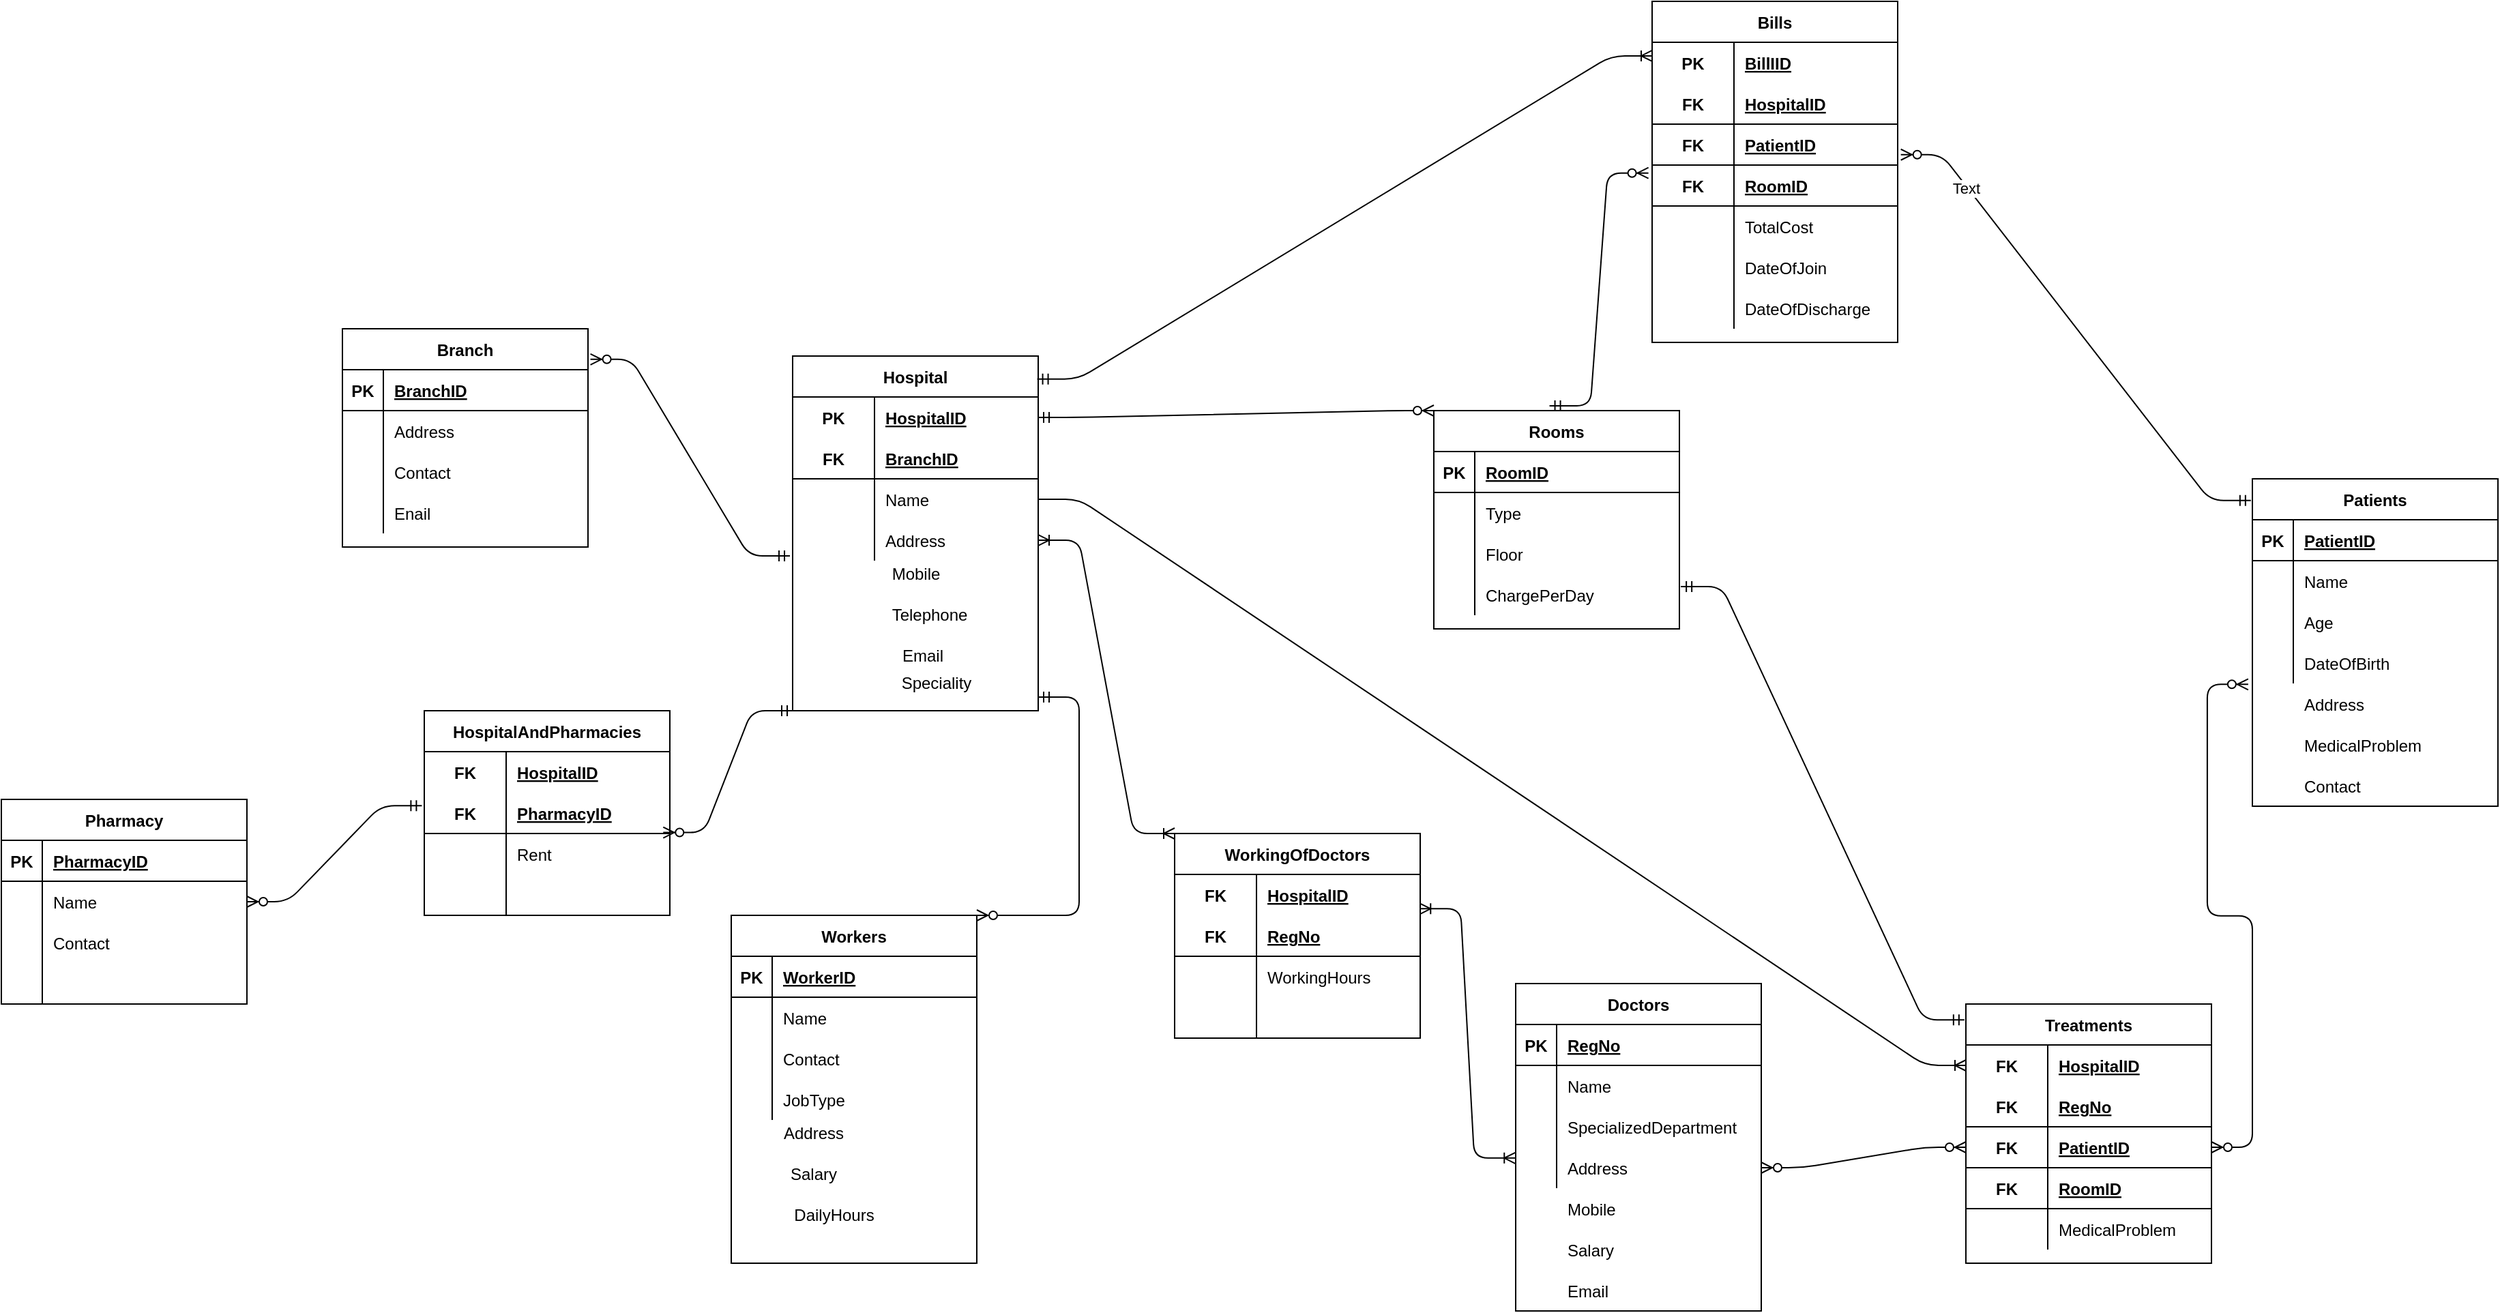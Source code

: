 <mxfile version="13.8.8" type="onedrive"><diagram id="SyATfZ2U6qBVIR5BlwiM" name="Page-1"><mxGraphModel dx="3437" dy="2452" grid="1" gridSize="10" guides="1" tooltips="1" connect="1" arrows="1" fold="1" page="1" pageScale="1" pageWidth="850" pageHeight="1100" math="0" shadow="0"><root><mxCell id="0"/><mxCell id="1" parent="0"/><mxCell id="-eRi3OiVe4hatP6nQmtD-1" value="Branch" style="shape=table;startSize=30;container=1;collapsible=1;childLayout=tableLayout;fixedRows=1;rowLines=0;fontStyle=1;align=center;resizeLast=1;" vertex="1" parent="1"><mxGeometry x="-10" y="90" width="180" height="160" as="geometry"/></mxCell><mxCell id="-eRi3OiVe4hatP6nQmtD-2" value="" style="shape=partialRectangle;collapsible=0;dropTarget=0;pointerEvents=0;fillColor=none;top=0;left=0;bottom=1;right=0;points=[[0,0.5],[1,0.5]];portConstraint=eastwest;" vertex="1" parent="-eRi3OiVe4hatP6nQmtD-1"><mxGeometry y="30" width="180" height="30" as="geometry"/></mxCell><mxCell id="-eRi3OiVe4hatP6nQmtD-3" value="PK" style="shape=partialRectangle;connectable=0;fillColor=none;top=0;left=0;bottom=0;right=0;fontStyle=1;overflow=hidden;" vertex="1" parent="-eRi3OiVe4hatP6nQmtD-2"><mxGeometry width="30" height="30" as="geometry"/></mxCell><mxCell id="-eRi3OiVe4hatP6nQmtD-4" value="BranchID" style="shape=partialRectangle;connectable=0;fillColor=none;top=0;left=0;bottom=0;right=0;align=left;spacingLeft=6;fontStyle=5;overflow=hidden;" vertex="1" parent="-eRi3OiVe4hatP6nQmtD-2"><mxGeometry x="30" width="150" height="30" as="geometry"/></mxCell><mxCell id="-eRi3OiVe4hatP6nQmtD-5" value="" style="shape=partialRectangle;collapsible=0;dropTarget=0;pointerEvents=0;fillColor=none;top=0;left=0;bottom=0;right=0;points=[[0,0.5],[1,0.5]];portConstraint=eastwest;" vertex="1" parent="-eRi3OiVe4hatP6nQmtD-1"><mxGeometry y="60" width="180" height="30" as="geometry"/></mxCell><mxCell id="-eRi3OiVe4hatP6nQmtD-6" value="" style="shape=partialRectangle;connectable=0;fillColor=none;top=0;left=0;bottom=0;right=0;editable=1;overflow=hidden;" vertex="1" parent="-eRi3OiVe4hatP6nQmtD-5"><mxGeometry width="30" height="30" as="geometry"/></mxCell><mxCell id="-eRi3OiVe4hatP6nQmtD-7" value="Address" style="shape=partialRectangle;connectable=0;fillColor=none;top=0;left=0;bottom=0;right=0;align=left;spacingLeft=6;overflow=hidden;" vertex="1" parent="-eRi3OiVe4hatP6nQmtD-5"><mxGeometry x="30" width="150" height="30" as="geometry"/></mxCell><mxCell id="-eRi3OiVe4hatP6nQmtD-8" value="" style="shape=partialRectangle;collapsible=0;dropTarget=0;pointerEvents=0;fillColor=none;top=0;left=0;bottom=0;right=0;points=[[0,0.5],[1,0.5]];portConstraint=eastwest;" vertex="1" parent="-eRi3OiVe4hatP6nQmtD-1"><mxGeometry y="90" width="180" height="30" as="geometry"/></mxCell><mxCell id="-eRi3OiVe4hatP6nQmtD-9" value="" style="shape=partialRectangle;connectable=0;fillColor=none;top=0;left=0;bottom=0;right=0;editable=1;overflow=hidden;" vertex="1" parent="-eRi3OiVe4hatP6nQmtD-8"><mxGeometry width="30" height="30" as="geometry"/></mxCell><mxCell id="-eRi3OiVe4hatP6nQmtD-10" value="Contact" style="shape=partialRectangle;connectable=0;fillColor=none;top=0;left=0;bottom=0;right=0;align=left;spacingLeft=6;overflow=hidden;" vertex="1" parent="-eRi3OiVe4hatP6nQmtD-8"><mxGeometry x="30" width="150" height="30" as="geometry"/></mxCell><mxCell id="-eRi3OiVe4hatP6nQmtD-11" value="" style="shape=partialRectangle;collapsible=0;dropTarget=0;pointerEvents=0;fillColor=none;top=0;left=0;bottom=0;right=0;points=[[0,0.5],[1,0.5]];portConstraint=eastwest;" vertex="1" parent="-eRi3OiVe4hatP6nQmtD-1"><mxGeometry y="120" width="180" height="30" as="geometry"/></mxCell><mxCell id="-eRi3OiVe4hatP6nQmtD-12" value="" style="shape=partialRectangle;connectable=0;fillColor=none;top=0;left=0;bottom=0;right=0;editable=1;overflow=hidden;" vertex="1" parent="-eRi3OiVe4hatP6nQmtD-11"><mxGeometry width="30" height="30" as="geometry"/></mxCell><mxCell id="-eRi3OiVe4hatP6nQmtD-13" value="Enail" style="shape=partialRectangle;connectable=0;fillColor=none;top=0;left=0;bottom=0;right=0;align=left;spacingLeft=6;overflow=hidden;" vertex="1" parent="-eRi3OiVe4hatP6nQmtD-11"><mxGeometry x="30" width="150" height="30" as="geometry"/></mxCell><mxCell id="-eRi3OiVe4hatP6nQmtD-14" value="Hospital" style="shape=table;startSize=30;container=1;collapsible=1;childLayout=tableLayout;fixedRows=1;rowLines=0;fontStyle=1;align=center;resizeLast=1;" vertex="1" parent="1"><mxGeometry x="320" y="110" width="180" height="260" as="geometry"/></mxCell><mxCell id="-eRi3OiVe4hatP6nQmtD-15" value="" style="shape=partialRectangle;collapsible=0;dropTarget=0;pointerEvents=0;fillColor=none;top=0;left=0;bottom=0;right=0;points=[[0,0.5],[1,0.5]];portConstraint=eastwest;" vertex="1" parent="-eRi3OiVe4hatP6nQmtD-14"><mxGeometry y="30" width="180" height="30" as="geometry"/></mxCell><mxCell id="-eRi3OiVe4hatP6nQmtD-16" value="PK" style="shape=partialRectangle;connectable=0;fillColor=none;top=0;left=0;bottom=0;right=0;fontStyle=1;overflow=hidden;" vertex="1" parent="-eRi3OiVe4hatP6nQmtD-15"><mxGeometry width="60" height="30" as="geometry"/></mxCell><mxCell id="-eRi3OiVe4hatP6nQmtD-17" value="HospitalID" style="shape=partialRectangle;connectable=0;fillColor=none;top=0;left=0;bottom=0;right=0;align=left;spacingLeft=6;fontStyle=5;overflow=hidden;" vertex="1" parent="-eRi3OiVe4hatP6nQmtD-15"><mxGeometry x="60" width="120" height="30" as="geometry"/></mxCell><mxCell id="-eRi3OiVe4hatP6nQmtD-18" value="" style="shape=partialRectangle;collapsible=0;dropTarget=0;pointerEvents=0;fillColor=none;top=0;left=0;bottom=1;right=0;points=[[0,0.5],[1,0.5]];portConstraint=eastwest;" vertex="1" parent="-eRi3OiVe4hatP6nQmtD-14"><mxGeometry y="60" width="180" height="30" as="geometry"/></mxCell><mxCell id="-eRi3OiVe4hatP6nQmtD-19" value="FK" style="shape=partialRectangle;connectable=0;fillColor=none;top=0;left=0;bottom=0;right=0;fontStyle=1;overflow=hidden;" vertex="1" parent="-eRi3OiVe4hatP6nQmtD-18"><mxGeometry width="60" height="30" as="geometry"/></mxCell><mxCell id="-eRi3OiVe4hatP6nQmtD-20" value="BranchID" style="shape=partialRectangle;connectable=0;fillColor=none;top=0;left=0;bottom=0;right=0;align=left;spacingLeft=6;fontStyle=5;overflow=hidden;" vertex="1" parent="-eRi3OiVe4hatP6nQmtD-18"><mxGeometry x="60" width="120" height="30" as="geometry"/></mxCell><mxCell id="-eRi3OiVe4hatP6nQmtD-21" value="" style="shape=partialRectangle;collapsible=0;dropTarget=0;pointerEvents=0;fillColor=none;top=0;left=0;bottom=0;right=0;points=[[0,0.5],[1,0.5]];portConstraint=eastwest;" vertex="1" parent="-eRi3OiVe4hatP6nQmtD-14"><mxGeometry y="90" width="180" height="30" as="geometry"/></mxCell><mxCell id="-eRi3OiVe4hatP6nQmtD-22" value="" style="shape=partialRectangle;connectable=0;fillColor=none;top=0;left=0;bottom=0;right=0;editable=1;overflow=hidden;" vertex="1" parent="-eRi3OiVe4hatP6nQmtD-21"><mxGeometry width="60" height="30" as="geometry"/></mxCell><mxCell id="-eRi3OiVe4hatP6nQmtD-23" value="Name" style="shape=partialRectangle;connectable=0;fillColor=none;top=0;left=0;bottom=0;right=0;align=left;spacingLeft=6;overflow=hidden;" vertex="1" parent="-eRi3OiVe4hatP6nQmtD-21"><mxGeometry x="60" width="120" height="30" as="geometry"/></mxCell><mxCell id="-eRi3OiVe4hatP6nQmtD-24" value="" style="shape=partialRectangle;collapsible=0;dropTarget=0;pointerEvents=0;fillColor=none;top=0;left=0;bottom=0;right=0;points=[[0,0.5],[1,0.5]];portConstraint=eastwest;" vertex="1" parent="-eRi3OiVe4hatP6nQmtD-14"><mxGeometry y="120" width="180" height="30" as="geometry"/></mxCell><mxCell id="-eRi3OiVe4hatP6nQmtD-25" value="" style="shape=partialRectangle;connectable=0;fillColor=none;top=0;left=0;bottom=0;right=0;editable=1;overflow=hidden;" vertex="1" parent="-eRi3OiVe4hatP6nQmtD-24"><mxGeometry width="60" height="30" as="geometry"/></mxCell><mxCell id="-eRi3OiVe4hatP6nQmtD-26" value="Address" style="shape=partialRectangle;connectable=0;fillColor=none;top=0;left=0;bottom=0;right=0;align=left;spacingLeft=6;overflow=hidden;" vertex="1" parent="-eRi3OiVe4hatP6nQmtD-24"><mxGeometry x="60" width="120" height="30" as="geometry"/></mxCell><mxCell id="-eRi3OiVe4hatP6nQmtD-27" value="Mobile" style="text;html=1;align=center;verticalAlign=middle;resizable=0;points=[];autosize=1;" vertex="1" parent="1"><mxGeometry x="385" y="260" width="50" height="20" as="geometry"/></mxCell><mxCell id="-eRi3OiVe4hatP6nQmtD-28" value="Telephone" style="text;html=1;align=center;verticalAlign=middle;resizable=0;points=[];autosize=1;" vertex="1" parent="1"><mxGeometry x="385" y="290" width="70" height="20" as="geometry"/></mxCell><mxCell id="-eRi3OiVe4hatP6nQmtD-29" value="Email" style="text;html=1;align=center;verticalAlign=middle;resizable=0;points=[];autosize=1;" vertex="1" parent="1"><mxGeometry x="390" y="320" width="50" height="20" as="geometry"/></mxCell><mxCell id="-eRi3OiVe4hatP6nQmtD-30" value="Speciality" style="text;html=1;align=center;verticalAlign=middle;resizable=0;points=[];autosize=1;" vertex="1" parent="1"><mxGeometry x="390" y="340" width="70" height="20" as="geometry"/></mxCell><mxCell id="-eRi3OiVe4hatP6nQmtD-45" value="Pharmacy" style="shape=table;startSize=30;container=1;collapsible=1;childLayout=tableLayout;fixedRows=1;rowLines=0;fontStyle=1;align=center;resizeLast=1;" vertex="1" parent="1"><mxGeometry x="-260" y="435" width="180" height="150" as="geometry"/></mxCell><mxCell id="-eRi3OiVe4hatP6nQmtD-46" value="" style="shape=partialRectangle;collapsible=0;dropTarget=0;pointerEvents=0;fillColor=none;top=0;left=0;bottom=1;right=0;points=[[0,0.5],[1,0.5]];portConstraint=eastwest;" vertex="1" parent="-eRi3OiVe4hatP6nQmtD-45"><mxGeometry y="30" width="180" height="30" as="geometry"/></mxCell><mxCell id="-eRi3OiVe4hatP6nQmtD-47" value="PK" style="shape=partialRectangle;connectable=0;fillColor=none;top=0;left=0;bottom=0;right=0;fontStyle=1;overflow=hidden;" vertex="1" parent="-eRi3OiVe4hatP6nQmtD-46"><mxGeometry width="30" height="30" as="geometry"/></mxCell><mxCell id="-eRi3OiVe4hatP6nQmtD-48" value="PharmacyID" style="shape=partialRectangle;connectable=0;fillColor=none;top=0;left=0;bottom=0;right=0;align=left;spacingLeft=6;fontStyle=5;overflow=hidden;" vertex="1" parent="-eRi3OiVe4hatP6nQmtD-46"><mxGeometry x="30" width="150" height="30" as="geometry"/></mxCell><mxCell id="-eRi3OiVe4hatP6nQmtD-49" value="" style="shape=partialRectangle;collapsible=0;dropTarget=0;pointerEvents=0;fillColor=none;top=0;left=0;bottom=0;right=0;points=[[0,0.5],[1,0.5]];portConstraint=eastwest;" vertex="1" parent="-eRi3OiVe4hatP6nQmtD-45"><mxGeometry y="60" width="180" height="30" as="geometry"/></mxCell><mxCell id="-eRi3OiVe4hatP6nQmtD-50" value="" style="shape=partialRectangle;connectable=0;fillColor=none;top=0;left=0;bottom=0;right=0;editable=1;overflow=hidden;" vertex="1" parent="-eRi3OiVe4hatP6nQmtD-49"><mxGeometry width="30" height="30" as="geometry"/></mxCell><mxCell id="-eRi3OiVe4hatP6nQmtD-51" value="Name" style="shape=partialRectangle;connectable=0;fillColor=none;top=0;left=0;bottom=0;right=0;align=left;spacingLeft=6;overflow=hidden;" vertex="1" parent="-eRi3OiVe4hatP6nQmtD-49"><mxGeometry x="30" width="150" height="30" as="geometry"/></mxCell><mxCell id="-eRi3OiVe4hatP6nQmtD-52" value="" style="shape=partialRectangle;collapsible=0;dropTarget=0;pointerEvents=0;fillColor=none;top=0;left=0;bottom=0;right=0;points=[[0,0.5],[1,0.5]];portConstraint=eastwest;" vertex="1" parent="-eRi3OiVe4hatP6nQmtD-45"><mxGeometry y="90" width="180" height="30" as="geometry"/></mxCell><mxCell id="-eRi3OiVe4hatP6nQmtD-53" value="" style="shape=partialRectangle;connectable=0;fillColor=none;top=0;left=0;bottom=0;right=0;editable=1;overflow=hidden;" vertex="1" parent="-eRi3OiVe4hatP6nQmtD-52"><mxGeometry width="30" height="30" as="geometry"/></mxCell><mxCell id="-eRi3OiVe4hatP6nQmtD-54" value="Contact" style="shape=partialRectangle;connectable=0;fillColor=none;top=0;left=0;bottom=0;right=0;align=left;spacingLeft=6;overflow=hidden;" vertex="1" parent="-eRi3OiVe4hatP6nQmtD-52"><mxGeometry x="30" width="150" height="30" as="geometry"/></mxCell><mxCell id="-eRi3OiVe4hatP6nQmtD-55" value="" style="shape=partialRectangle;collapsible=0;dropTarget=0;pointerEvents=0;fillColor=none;top=0;left=0;bottom=0;right=0;points=[[0,0.5],[1,0.5]];portConstraint=eastwest;" vertex="1" parent="-eRi3OiVe4hatP6nQmtD-45"><mxGeometry y="120" width="180" height="30" as="geometry"/></mxCell><mxCell id="-eRi3OiVe4hatP6nQmtD-56" value="" style="shape=partialRectangle;connectable=0;fillColor=none;top=0;left=0;bottom=0;right=0;editable=1;overflow=hidden;" vertex="1" parent="-eRi3OiVe4hatP6nQmtD-55"><mxGeometry width="30" height="30" as="geometry"/></mxCell><mxCell id="-eRi3OiVe4hatP6nQmtD-57" value="" style="shape=partialRectangle;connectable=0;fillColor=none;top=0;left=0;bottom=0;right=0;align=left;spacingLeft=6;overflow=hidden;" vertex="1" parent="-eRi3OiVe4hatP6nQmtD-55"><mxGeometry x="30" width="150" height="30" as="geometry"/></mxCell><mxCell id="-eRi3OiVe4hatP6nQmtD-59" value="Rooms" style="shape=table;startSize=30;container=1;collapsible=1;childLayout=tableLayout;fixedRows=1;rowLines=0;fontStyle=1;align=center;resizeLast=1;" vertex="1" parent="1"><mxGeometry x="790" y="150" width="180" height="160" as="geometry"/></mxCell><mxCell id="-eRi3OiVe4hatP6nQmtD-60" value="" style="shape=partialRectangle;collapsible=0;dropTarget=0;pointerEvents=0;fillColor=none;top=0;left=0;bottom=1;right=0;points=[[0,0.5],[1,0.5]];portConstraint=eastwest;" vertex="1" parent="-eRi3OiVe4hatP6nQmtD-59"><mxGeometry y="30" width="180" height="30" as="geometry"/></mxCell><mxCell id="-eRi3OiVe4hatP6nQmtD-61" value="PK" style="shape=partialRectangle;connectable=0;fillColor=none;top=0;left=0;bottom=0;right=0;fontStyle=1;overflow=hidden;" vertex="1" parent="-eRi3OiVe4hatP6nQmtD-60"><mxGeometry width="30" height="30" as="geometry"/></mxCell><mxCell id="-eRi3OiVe4hatP6nQmtD-62" value="RoomID" style="shape=partialRectangle;connectable=0;fillColor=none;top=0;left=0;bottom=0;right=0;align=left;spacingLeft=6;fontStyle=5;overflow=hidden;" vertex="1" parent="-eRi3OiVe4hatP6nQmtD-60"><mxGeometry x="30" width="150" height="30" as="geometry"/></mxCell><mxCell id="-eRi3OiVe4hatP6nQmtD-63" value="" style="shape=partialRectangle;collapsible=0;dropTarget=0;pointerEvents=0;fillColor=none;top=0;left=0;bottom=0;right=0;points=[[0,0.5],[1,0.5]];portConstraint=eastwest;" vertex="1" parent="-eRi3OiVe4hatP6nQmtD-59"><mxGeometry y="60" width="180" height="30" as="geometry"/></mxCell><mxCell id="-eRi3OiVe4hatP6nQmtD-64" value="" style="shape=partialRectangle;connectable=0;fillColor=none;top=0;left=0;bottom=0;right=0;editable=1;overflow=hidden;" vertex="1" parent="-eRi3OiVe4hatP6nQmtD-63"><mxGeometry width="30" height="30" as="geometry"/></mxCell><mxCell id="-eRi3OiVe4hatP6nQmtD-65" value="Type" style="shape=partialRectangle;connectable=0;fillColor=none;top=0;left=0;bottom=0;right=0;align=left;spacingLeft=6;overflow=hidden;" vertex="1" parent="-eRi3OiVe4hatP6nQmtD-63"><mxGeometry x="30" width="150" height="30" as="geometry"/></mxCell><mxCell id="-eRi3OiVe4hatP6nQmtD-66" value="" style="shape=partialRectangle;collapsible=0;dropTarget=0;pointerEvents=0;fillColor=none;top=0;left=0;bottom=0;right=0;points=[[0,0.5],[1,0.5]];portConstraint=eastwest;" vertex="1" parent="-eRi3OiVe4hatP6nQmtD-59"><mxGeometry y="90" width="180" height="30" as="geometry"/></mxCell><mxCell id="-eRi3OiVe4hatP6nQmtD-67" value="" style="shape=partialRectangle;connectable=0;fillColor=none;top=0;left=0;bottom=0;right=0;editable=1;overflow=hidden;" vertex="1" parent="-eRi3OiVe4hatP6nQmtD-66"><mxGeometry width="30" height="30" as="geometry"/></mxCell><mxCell id="-eRi3OiVe4hatP6nQmtD-68" value="Floor" style="shape=partialRectangle;connectable=0;fillColor=none;top=0;left=0;bottom=0;right=0;align=left;spacingLeft=6;overflow=hidden;" vertex="1" parent="-eRi3OiVe4hatP6nQmtD-66"><mxGeometry x="30" width="150" height="30" as="geometry"/></mxCell><mxCell id="-eRi3OiVe4hatP6nQmtD-69" value="" style="shape=partialRectangle;collapsible=0;dropTarget=0;pointerEvents=0;fillColor=none;top=0;left=0;bottom=0;right=0;points=[[0,0.5],[1,0.5]];portConstraint=eastwest;" vertex="1" parent="-eRi3OiVe4hatP6nQmtD-59"><mxGeometry y="120" width="180" height="30" as="geometry"/></mxCell><mxCell id="-eRi3OiVe4hatP6nQmtD-70" value="" style="shape=partialRectangle;connectable=0;fillColor=none;top=0;left=0;bottom=0;right=0;editable=1;overflow=hidden;" vertex="1" parent="-eRi3OiVe4hatP6nQmtD-69"><mxGeometry width="30" height="30" as="geometry"/></mxCell><mxCell id="-eRi3OiVe4hatP6nQmtD-71" value="ChargePerDay" style="shape=partialRectangle;connectable=0;fillColor=none;top=0;left=0;bottom=0;right=0;align=left;spacingLeft=6;overflow=hidden;" vertex="1" parent="-eRi3OiVe4hatP6nQmtD-69"><mxGeometry x="30" width="150" height="30" as="geometry"/></mxCell><mxCell id="-eRi3OiVe4hatP6nQmtD-75" value="" style="edgeStyle=entityRelationEdgeStyle;fontSize=12;html=1;endArrow=ERzeroToMany;startArrow=ERmandOne;exitX=-0.011;exitY=0.884;exitDx=0;exitDy=0;exitPerimeter=0;entryX=1.01;entryY=0.14;entryDx=0;entryDy=0;entryPerimeter=0;" edge="1" parent="1" source="-eRi3OiVe4hatP6nQmtD-24" target="-eRi3OiVe4hatP6nQmtD-1"><mxGeometry width="100" height="100" relative="1" as="geometry"><mxPoint x="370" y="450" as="sourcePoint"/><mxPoint x="470" y="350" as="targetPoint"/></mxGeometry></mxCell><mxCell id="-eRi3OiVe4hatP6nQmtD-76" value="" style="edgeStyle=entityRelationEdgeStyle;fontSize=12;html=1;endArrow=ERzeroToMany;startArrow=ERmandOne;exitX=1;exitY=0.5;exitDx=0;exitDy=0;entryX=0;entryY=0;entryDx=0;entryDy=0;" edge="1" parent="1" source="-eRi3OiVe4hatP6nQmtD-15" target="-eRi3OiVe4hatP6nQmtD-59"><mxGeometry width="100" height="100" relative="1" as="geometry"><mxPoint x="370" y="310" as="sourcePoint"/><mxPoint x="470" y="210" as="targetPoint"/></mxGeometry></mxCell><mxCell id="-eRi3OiVe4hatP6nQmtD-81" value="Workers" style="shape=table;startSize=30;container=1;collapsible=1;childLayout=tableLayout;fixedRows=1;rowLines=0;fontStyle=1;align=center;resizeLast=1;" vertex="1" parent="1"><mxGeometry x="275" y="520" width="180" height="255" as="geometry"/></mxCell><mxCell id="-eRi3OiVe4hatP6nQmtD-82" value="" style="shape=partialRectangle;collapsible=0;dropTarget=0;pointerEvents=0;fillColor=none;top=0;left=0;bottom=1;right=0;points=[[0,0.5],[1,0.5]];portConstraint=eastwest;" vertex="1" parent="-eRi3OiVe4hatP6nQmtD-81"><mxGeometry y="30" width="180" height="30" as="geometry"/></mxCell><mxCell id="-eRi3OiVe4hatP6nQmtD-83" value="PK" style="shape=partialRectangle;connectable=0;fillColor=none;top=0;left=0;bottom=0;right=0;fontStyle=1;overflow=hidden;" vertex="1" parent="-eRi3OiVe4hatP6nQmtD-82"><mxGeometry width="30" height="30" as="geometry"/></mxCell><mxCell id="-eRi3OiVe4hatP6nQmtD-84" value="WorkerID" style="shape=partialRectangle;connectable=0;fillColor=none;top=0;left=0;bottom=0;right=0;align=left;spacingLeft=6;fontStyle=5;overflow=hidden;" vertex="1" parent="-eRi3OiVe4hatP6nQmtD-82"><mxGeometry x="30" width="150" height="30" as="geometry"/></mxCell><mxCell id="-eRi3OiVe4hatP6nQmtD-85" value="" style="shape=partialRectangle;collapsible=0;dropTarget=0;pointerEvents=0;fillColor=none;top=0;left=0;bottom=0;right=0;points=[[0,0.5],[1,0.5]];portConstraint=eastwest;" vertex="1" parent="-eRi3OiVe4hatP6nQmtD-81"><mxGeometry y="60" width="180" height="30" as="geometry"/></mxCell><mxCell id="-eRi3OiVe4hatP6nQmtD-86" value="" style="shape=partialRectangle;connectable=0;fillColor=none;top=0;left=0;bottom=0;right=0;editable=1;overflow=hidden;" vertex="1" parent="-eRi3OiVe4hatP6nQmtD-85"><mxGeometry width="30" height="30" as="geometry"/></mxCell><mxCell id="-eRi3OiVe4hatP6nQmtD-87" value="Name" style="shape=partialRectangle;connectable=0;fillColor=none;top=0;left=0;bottom=0;right=0;align=left;spacingLeft=6;overflow=hidden;" vertex="1" parent="-eRi3OiVe4hatP6nQmtD-85"><mxGeometry x="30" width="150" height="30" as="geometry"/></mxCell><mxCell id="-eRi3OiVe4hatP6nQmtD-88" value="" style="shape=partialRectangle;collapsible=0;dropTarget=0;pointerEvents=0;fillColor=none;top=0;left=0;bottom=0;right=0;points=[[0,0.5],[1,0.5]];portConstraint=eastwest;" vertex="1" parent="-eRi3OiVe4hatP6nQmtD-81"><mxGeometry y="90" width="180" height="30" as="geometry"/></mxCell><mxCell id="-eRi3OiVe4hatP6nQmtD-89" value="" style="shape=partialRectangle;connectable=0;fillColor=none;top=0;left=0;bottom=0;right=0;editable=1;overflow=hidden;" vertex="1" parent="-eRi3OiVe4hatP6nQmtD-88"><mxGeometry width="30" height="30" as="geometry"/></mxCell><mxCell id="-eRi3OiVe4hatP6nQmtD-90" value="Contact" style="shape=partialRectangle;connectable=0;fillColor=none;top=0;left=0;bottom=0;right=0;align=left;spacingLeft=6;overflow=hidden;" vertex="1" parent="-eRi3OiVe4hatP6nQmtD-88"><mxGeometry x="30" width="150" height="30" as="geometry"/></mxCell><mxCell id="-eRi3OiVe4hatP6nQmtD-91" value="" style="shape=partialRectangle;collapsible=0;dropTarget=0;pointerEvents=0;fillColor=none;top=0;left=0;bottom=0;right=0;points=[[0,0.5],[1,0.5]];portConstraint=eastwest;" vertex="1" parent="-eRi3OiVe4hatP6nQmtD-81"><mxGeometry y="120" width="180" height="30" as="geometry"/></mxCell><mxCell id="-eRi3OiVe4hatP6nQmtD-92" value="" style="shape=partialRectangle;connectable=0;fillColor=none;top=0;left=0;bottom=0;right=0;editable=1;overflow=hidden;" vertex="1" parent="-eRi3OiVe4hatP6nQmtD-91"><mxGeometry width="30" height="30" as="geometry"/></mxCell><mxCell id="-eRi3OiVe4hatP6nQmtD-93" value="JobType" style="shape=partialRectangle;connectable=0;fillColor=none;top=0;left=0;bottom=0;right=0;align=left;spacingLeft=6;overflow=hidden;" vertex="1" parent="-eRi3OiVe4hatP6nQmtD-91"><mxGeometry x="30" width="150" height="30" as="geometry"/></mxCell><mxCell id="-eRi3OiVe4hatP6nQmtD-94" value="Address" style="text;html=1;align=center;verticalAlign=middle;resizable=0;points=[];autosize=1;" vertex="1" parent="1"><mxGeometry x="305" y="670" width="60" height="20" as="geometry"/></mxCell><mxCell id="-eRi3OiVe4hatP6nQmtD-95" value="Salary" style="text;html=1;align=center;verticalAlign=middle;resizable=0;points=[];autosize=1;" vertex="1" parent="1"><mxGeometry x="310" y="700" width="50" height="20" as="geometry"/></mxCell><mxCell id="-eRi3OiVe4hatP6nQmtD-96" value="DailyHours" style="text;html=1;align=center;verticalAlign=middle;resizable=0;points=[];autosize=1;" vertex="1" parent="1"><mxGeometry x="315" y="730" width="70" height="20" as="geometry"/></mxCell><mxCell id="-eRi3OiVe4hatP6nQmtD-98" value="" style="edgeStyle=entityRelationEdgeStyle;fontSize=12;html=1;endArrow=ERzeroToMany;startArrow=ERmandOne;entryX=1;entryY=0;entryDx=0;entryDy=0;" edge="1" parent="1" target="-eRi3OiVe4hatP6nQmtD-81"><mxGeometry width="100" height="100" relative="1" as="geometry"><mxPoint x="500" y="360" as="sourcePoint"/><mxPoint x="470" y="490" as="targetPoint"/></mxGeometry></mxCell><mxCell id="-eRi3OiVe4hatP6nQmtD-99" value="Doctors" style="shape=table;startSize=30;container=1;collapsible=1;childLayout=tableLayout;fixedRows=1;rowLines=0;fontStyle=1;align=center;resizeLast=1;" vertex="1" parent="1"><mxGeometry x="850" y="570" width="180" height="240" as="geometry"/></mxCell><mxCell id="-eRi3OiVe4hatP6nQmtD-100" value="" style="shape=partialRectangle;collapsible=0;dropTarget=0;pointerEvents=0;fillColor=none;top=0;left=0;bottom=1;right=0;points=[[0,0.5],[1,0.5]];portConstraint=eastwest;" vertex="1" parent="-eRi3OiVe4hatP6nQmtD-99"><mxGeometry y="30" width="180" height="30" as="geometry"/></mxCell><mxCell id="-eRi3OiVe4hatP6nQmtD-101" value="PK" style="shape=partialRectangle;connectable=0;fillColor=none;top=0;left=0;bottom=0;right=0;fontStyle=1;overflow=hidden;" vertex="1" parent="-eRi3OiVe4hatP6nQmtD-100"><mxGeometry width="30" height="30" as="geometry"/></mxCell><mxCell id="-eRi3OiVe4hatP6nQmtD-102" value="RegNo" style="shape=partialRectangle;connectable=0;fillColor=none;top=0;left=0;bottom=0;right=0;align=left;spacingLeft=6;fontStyle=5;overflow=hidden;" vertex="1" parent="-eRi3OiVe4hatP6nQmtD-100"><mxGeometry x="30" width="150" height="30" as="geometry"/></mxCell><mxCell id="-eRi3OiVe4hatP6nQmtD-103" value="" style="shape=partialRectangle;collapsible=0;dropTarget=0;pointerEvents=0;fillColor=none;top=0;left=0;bottom=0;right=0;points=[[0,0.5],[1,0.5]];portConstraint=eastwest;" vertex="1" parent="-eRi3OiVe4hatP6nQmtD-99"><mxGeometry y="60" width="180" height="30" as="geometry"/></mxCell><mxCell id="-eRi3OiVe4hatP6nQmtD-104" value="" style="shape=partialRectangle;connectable=0;fillColor=none;top=0;left=0;bottom=0;right=0;editable=1;overflow=hidden;" vertex="1" parent="-eRi3OiVe4hatP6nQmtD-103"><mxGeometry width="30" height="30" as="geometry"/></mxCell><mxCell id="-eRi3OiVe4hatP6nQmtD-105" value="Name" style="shape=partialRectangle;connectable=0;fillColor=none;top=0;left=0;bottom=0;right=0;align=left;spacingLeft=6;overflow=hidden;" vertex="1" parent="-eRi3OiVe4hatP6nQmtD-103"><mxGeometry x="30" width="150" height="30" as="geometry"/></mxCell><mxCell id="-eRi3OiVe4hatP6nQmtD-106" value="" style="shape=partialRectangle;collapsible=0;dropTarget=0;pointerEvents=0;fillColor=none;top=0;left=0;bottom=0;right=0;points=[[0,0.5],[1,0.5]];portConstraint=eastwest;" vertex="1" parent="-eRi3OiVe4hatP6nQmtD-99"><mxGeometry y="90" width="180" height="30" as="geometry"/></mxCell><mxCell id="-eRi3OiVe4hatP6nQmtD-107" value="" style="shape=partialRectangle;connectable=0;fillColor=none;top=0;left=0;bottom=0;right=0;editable=1;overflow=hidden;" vertex="1" parent="-eRi3OiVe4hatP6nQmtD-106"><mxGeometry width="30" height="30" as="geometry"/></mxCell><mxCell id="-eRi3OiVe4hatP6nQmtD-108" value="SpecializedDepartment" style="shape=partialRectangle;connectable=0;fillColor=none;top=0;left=0;bottom=0;right=0;align=left;spacingLeft=6;overflow=hidden;" vertex="1" parent="-eRi3OiVe4hatP6nQmtD-106"><mxGeometry x="30" width="150" height="30" as="geometry"/></mxCell><mxCell id="-eRi3OiVe4hatP6nQmtD-109" value="" style="shape=partialRectangle;collapsible=0;dropTarget=0;pointerEvents=0;fillColor=none;top=0;left=0;bottom=0;right=0;points=[[0,0.5],[1,0.5]];portConstraint=eastwest;" vertex="1" parent="-eRi3OiVe4hatP6nQmtD-99"><mxGeometry y="120" width="180" height="30" as="geometry"/></mxCell><mxCell id="-eRi3OiVe4hatP6nQmtD-110" value="" style="shape=partialRectangle;connectable=0;fillColor=none;top=0;left=0;bottom=0;right=0;editable=1;overflow=hidden;" vertex="1" parent="-eRi3OiVe4hatP6nQmtD-109"><mxGeometry width="30" height="30" as="geometry"/></mxCell><mxCell id="-eRi3OiVe4hatP6nQmtD-111" value="Address" style="shape=partialRectangle;connectable=0;fillColor=none;top=0;left=0;bottom=0;right=0;align=left;spacingLeft=6;overflow=hidden;" vertex="1" parent="-eRi3OiVe4hatP6nQmtD-109"><mxGeometry x="30" width="150" height="30" as="geometry"/></mxCell><mxCell id="-eRi3OiVe4hatP6nQmtD-112" value="" style="shape=partialRectangle;collapsible=0;dropTarget=0;pointerEvents=0;fillColor=none;top=0;left=0;bottom=0;right=0;points=[[0,0.5],[1,0.5]];portConstraint=eastwest;" vertex="1" parent="1"><mxGeometry x="850" y="720" width="180" height="30" as="geometry"/></mxCell><mxCell id="-eRi3OiVe4hatP6nQmtD-113" value="" style="shape=partialRectangle;connectable=0;fillColor=none;top=0;left=0;bottom=0;right=0;editable=1;overflow=hidden;" vertex="1" parent="-eRi3OiVe4hatP6nQmtD-112"><mxGeometry width="30" height="30" as="geometry"/></mxCell><mxCell id="-eRi3OiVe4hatP6nQmtD-114" value="Mobile" style="shape=partialRectangle;connectable=0;fillColor=none;top=0;left=0;bottom=0;right=0;align=left;spacingLeft=6;overflow=hidden;" vertex="1" parent="-eRi3OiVe4hatP6nQmtD-112"><mxGeometry x="30" width="150" height="30" as="geometry"/></mxCell><mxCell id="-eRi3OiVe4hatP6nQmtD-115" value="" style="shape=partialRectangle;collapsible=0;dropTarget=0;pointerEvents=0;fillColor=none;top=0;left=0;bottom=0;right=0;points=[[0,0.5],[1,0.5]];portConstraint=eastwest;" vertex="1" parent="1"><mxGeometry x="850" y="750" width="180" height="30" as="geometry"/></mxCell><mxCell id="-eRi3OiVe4hatP6nQmtD-116" value="" style="shape=partialRectangle;connectable=0;fillColor=none;top=0;left=0;bottom=0;right=0;editable=1;overflow=hidden;" vertex="1" parent="-eRi3OiVe4hatP6nQmtD-115"><mxGeometry width="30" height="30" as="geometry"/></mxCell><mxCell id="-eRi3OiVe4hatP6nQmtD-117" value="Salary" style="shape=partialRectangle;connectable=0;fillColor=none;top=0;left=0;bottom=0;right=0;align=left;spacingLeft=6;overflow=hidden;" vertex="1" parent="-eRi3OiVe4hatP6nQmtD-115"><mxGeometry x="30" width="150" height="30" as="geometry"/></mxCell><mxCell id="-eRi3OiVe4hatP6nQmtD-118" value="" style="shape=partialRectangle;collapsible=0;dropTarget=0;pointerEvents=0;fillColor=none;top=0;left=0;bottom=0;right=0;points=[[0,0.5],[1,0.5]];portConstraint=eastwest;" vertex="1" parent="1"><mxGeometry x="850" y="780" width="180" height="30" as="geometry"/></mxCell><mxCell id="-eRi3OiVe4hatP6nQmtD-119" value="" style="shape=partialRectangle;connectable=0;fillColor=none;top=0;left=0;bottom=0;right=0;editable=1;overflow=hidden;" vertex="1" parent="-eRi3OiVe4hatP6nQmtD-118"><mxGeometry width="30" height="30" as="geometry"/></mxCell><mxCell id="-eRi3OiVe4hatP6nQmtD-120" value="Email" style="shape=partialRectangle;connectable=0;fillColor=none;top=0;left=0;bottom=0;right=0;align=left;spacingLeft=6;overflow=hidden;" vertex="1" parent="-eRi3OiVe4hatP6nQmtD-118"><mxGeometry x="30" width="150" height="30" as="geometry"/></mxCell><mxCell id="-eRi3OiVe4hatP6nQmtD-122" value="Patients" style="shape=table;startSize=30;container=1;collapsible=1;childLayout=tableLayout;fixedRows=1;rowLines=0;fontStyle=1;align=center;resizeLast=1;" vertex="1" parent="1"><mxGeometry x="1390" y="200" width="180" height="240" as="geometry"/></mxCell><mxCell id="-eRi3OiVe4hatP6nQmtD-123" value="" style="shape=partialRectangle;collapsible=0;dropTarget=0;pointerEvents=0;fillColor=none;top=0;left=0;bottom=1;right=0;points=[[0,0.5],[1,0.5]];portConstraint=eastwest;" vertex="1" parent="-eRi3OiVe4hatP6nQmtD-122"><mxGeometry y="30" width="180" height="30" as="geometry"/></mxCell><mxCell id="-eRi3OiVe4hatP6nQmtD-124" value="PK" style="shape=partialRectangle;connectable=0;fillColor=none;top=0;left=0;bottom=0;right=0;fontStyle=1;overflow=hidden;" vertex="1" parent="-eRi3OiVe4hatP6nQmtD-123"><mxGeometry width="30" height="30" as="geometry"/></mxCell><mxCell id="-eRi3OiVe4hatP6nQmtD-125" value="PatientID" style="shape=partialRectangle;connectable=0;fillColor=none;top=0;left=0;bottom=0;right=0;align=left;spacingLeft=6;fontStyle=5;overflow=hidden;" vertex="1" parent="-eRi3OiVe4hatP6nQmtD-123"><mxGeometry x="30" width="150" height="30" as="geometry"/></mxCell><mxCell id="-eRi3OiVe4hatP6nQmtD-126" value="" style="shape=partialRectangle;collapsible=0;dropTarget=0;pointerEvents=0;fillColor=none;top=0;left=0;bottom=0;right=0;points=[[0,0.5],[1,0.5]];portConstraint=eastwest;" vertex="1" parent="-eRi3OiVe4hatP6nQmtD-122"><mxGeometry y="60" width="180" height="30" as="geometry"/></mxCell><mxCell id="-eRi3OiVe4hatP6nQmtD-127" value="" style="shape=partialRectangle;connectable=0;fillColor=none;top=0;left=0;bottom=0;right=0;editable=1;overflow=hidden;" vertex="1" parent="-eRi3OiVe4hatP6nQmtD-126"><mxGeometry width="30" height="30" as="geometry"/></mxCell><mxCell id="-eRi3OiVe4hatP6nQmtD-128" value="Name" style="shape=partialRectangle;connectable=0;fillColor=none;top=0;left=0;bottom=0;right=0;align=left;spacingLeft=6;overflow=hidden;" vertex="1" parent="-eRi3OiVe4hatP6nQmtD-126"><mxGeometry x="30" width="150" height="30" as="geometry"/></mxCell><mxCell id="-eRi3OiVe4hatP6nQmtD-129" value="" style="shape=partialRectangle;collapsible=0;dropTarget=0;pointerEvents=0;fillColor=none;top=0;left=0;bottom=0;right=0;points=[[0,0.5],[1,0.5]];portConstraint=eastwest;" vertex="1" parent="-eRi3OiVe4hatP6nQmtD-122"><mxGeometry y="90" width="180" height="30" as="geometry"/></mxCell><mxCell id="-eRi3OiVe4hatP6nQmtD-130" value="" style="shape=partialRectangle;connectable=0;fillColor=none;top=0;left=0;bottom=0;right=0;editable=1;overflow=hidden;" vertex="1" parent="-eRi3OiVe4hatP6nQmtD-129"><mxGeometry width="30" height="30" as="geometry"/></mxCell><mxCell id="-eRi3OiVe4hatP6nQmtD-131" value="Age" style="shape=partialRectangle;connectable=0;fillColor=none;top=0;left=0;bottom=0;right=0;align=left;spacingLeft=6;overflow=hidden;" vertex="1" parent="-eRi3OiVe4hatP6nQmtD-129"><mxGeometry x="30" width="150" height="30" as="geometry"/></mxCell><mxCell id="-eRi3OiVe4hatP6nQmtD-132" value="" style="shape=partialRectangle;collapsible=0;dropTarget=0;pointerEvents=0;fillColor=none;top=0;left=0;bottom=0;right=0;points=[[0,0.5],[1,0.5]];portConstraint=eastwest;" vertex="1" parent="-eRi3OiVe4hatP6nQmtD-122"><mxGeometry y="120" width="180" height="30" as="geometry"/></mxCell><mxCell id="-eRi3OiVe4hatP6nQmtD-133" value="" style="shape=partialRectangle;connectable=0;fillColor=none;top=0;left=0;bottom=0;right=0;editable=1;overflow=hidden;" vertex="1" parent="-eRi3OiVe4hatP6nQmtD-132"><mxGeometry width="30" height="30" as="geometry"/></mxCell><mxCell id="-eRi3OiVe4hatP6nQmtD-134" value="DateOfBirth" style="shape=partialRectangle;connectable=0;fillColor=none;top=0;left=0;bottom=0;right=0;align=left;spacingLeft=6;overflow=hidden;" vertex="1" parent="-eRi3OiVe4hatP6nQmtD-132"><mxGeometry x="30" width="150" height="30" as="geometry"/></mxCell><mxCell id="-eRi3OiVe4hatP6nQmtD-135" value="WorkingOfDoctors" style="shape=table;startSize=30;container=1;collapsible=1;childLayout=tableLayout;fixedRows=1;rowLines=0;fontStyle=1;align=center;resizeLast=1;" vertex="1" parent="1"><mxGeometry x="600" y="460" width="180" height="150" as="geometry"/></mxCell><mxCell id="-eRi3OiVe4hatP6nQmtD-136" value="" style="shape=partialRectangle;collapsible=0;dropTarget=0;pointerEvents=0;fillColor=none;top=0;left=0;bottom=0;right=0;points=[[0,0.5],[1,0.5]];portConstraint=eastwest;" vertex="1" parent="-eRi3OiVe4hatP6nQmtD-135"><mxGeometry y="30" width="180" height="30" as="geometry"/></mxCell><mxCell id="-eRi3OiVe4hatP6nQmtD-137" value="FK" style="shape=partialRectangle;connectable=0;fillColor=none;top=0;left=0;bottom=0;right=0;fontStyle=1;overflow=hidden;" vertex="1" parent="-eRi3OiVe4hatP6nQmtD-136"><mxGeometry width="60" height="30" as="geometry"/></mxCell><mxCell id="-eRi3OiVe4hatP6nQmtD-138" value="HospitalID" style="shape=partialRectangle;connectable=0;fillColor=none;top=0;left=0;bottom=0;right=0;align=left;spacingLeft=6;fontStyle=5;overflow=hidden;" vertex="1" parent="-eRi3OiVe4hatP6nQmtD-136"><mxGeometry x="60" width="120" height="30" as="geometry"/></mxCell><mxCell id="-eRi3OiVe4hatP6nQmtD-139" value="" style="shape=partialRectangle;collapsible=0;dropTarget=0;pointerEvents=0;fillColor=none;top=0;left=0;bottom=1;right=0;points=[[0,0.5],[1,0.5]];portConstraint=eastwest;" vertex="1" parent="-eRi3OiVe4hatP6nQmtD-135"><mxGeometry y="60" width="180" height="30" as="geometry"/></mxCell><mxCell id="-eRi3OiVe4hatP6nQmtD-140" value="FK" style="shape=partialRectangle;connectable=0;fillColor=none;top=0;left=0;bottom=0;right=0;fontStyle=1;overflow=hidden;" vertex="1" parent="-eRi3OiVe4hatP6nQmtD-139"><mxGeometry width="60" height="30" as="geometry"/></mxCell><mxCell id="-eRi3OiVe4hatP6nQmtD-141" value="RegNo" style="shape=partialRectangle;connectable=0;fillColor=none;top=0;left=0;bottom=0;right=0;align=left;spacingLeft=6;fontStyle=5;overflow=hidden;" vertex="1" parent="-eRi3OiVe4hatP6nQmtD-139"><mxGeometry x="60" width="120" height="30" as="geometry"/></mxCell><mxCell id="-eRi3OiVe4hatP6nQmtD-142" value="" style="shape=partialRectangle;collapsible=0;dropTarget=0;pointerEvents=0;fillColor=none;top=0;left=0;bottom=0;right=0;points=[[0,0.5],[1,0.5]];portConstraint=eastwest;" vertex="1" parent="-eRi3OiVe4hatP6nQmtD-135"><mxGeometry y="90" width="180" height="30" as="geometry"/></mxCell><mxCell id="-eRi3OiVe4hatP6nQmtD-143" value="" style="shape=partialRectangle;connectable=0;fillColor=none;top=0;left=0;bottom=0;right=0;editable=1;overflow=hidden;" vertex="1" parent="-eRi3OiVe4hatP6nQmtD-142"><mxGeometry width="60" height="30" as="geometry"/></mxCell><mxCell id="-eRi3OiVe4hatP6nQmtD-144" value="WorkingHours" style="shape=partialRectangle;connectable=0;fillColor=none;top=0;left=0;bottom=0;right=0;align=left;spacingLeft=6;overflow=hidden;" vertex="1" parent="-eRi3OiVe4hatP6nQmtD-142"><mxGeometry x="60" width="120" height="30" as="geometry"/></mxCell><mxCell id="-eRi3OiVe4hatP6nQmtD-145" value="" style="shape=partialRectangle;collapsible=0;dropTarget=0;pointerEvents=0;fillColor=none;top=0;left=0;bottom=0;right=0;points=[[0,0.5],[1,0.5]];portConstraint=eastwest;" vertex="1" parent="-eRi3OiVe4hatP6nQmtD-135"><mxGeometry y="120" width="180" height="30" as="geometry"/></mxCell><mxCell id="-eRi3OiVe4hatP6nQmtD-146" value="" style="shape=partialRectangle;connectable=0;fillColor=none;top=0;left=0;bottom=0;right=0;editable=1;overflow=hidden;" vertex="1" parent="-eRi3OiVe4hatP6nQmtD-145"><mxGeometry width="60" height="30" as="geometry"/></mxCell><mxCell id="-eRi3OiVe4hatP6nQmtD-147" value="" style="shape=partialRectangle;connectable=0;fillColor=none;top=0;left=0;bottom=0;right=0;align=left;spacingLeft=6;overflow=hidden;" vertex="1" parent="-eRi3OiVe4hatP6nQmtD-145"><mxGeometry x="60" width="120" height="30" as="geometry"/></mxCell><mxCell id="-eRi3OiVe4hatP6nQmtD-148" value="" style="edgeStyle=entityRelationEdgeStyle;fontSize=12;html=1;endArrow=ERoneToMany;startArrow=ERoneToMany;exitX=1;exitY=0.5;exitDx=0;exitDy=0;entryX=0;entryY=0;entryDx=0;entryDy=0;" edge="1" parent="1" source="-eRi3OiVe4hatP6nQmtD-24" target="-eRi3OiVe4hatP6nQmtD-135"><mxGeometry width="100" height="100" relative="1" as="geometry"><mxPoint x="680" y="460" as="sourcePoint"/><mxPoint x="780" y="360" as="targetPoint"/></mxGeometry></mxCell><mxCell id="-eRi3OiVe4hatP6nQmtD-149" value="" style="edgeStyle=entityRelationEdgeStyle;fontSize=12;html=1;endArrow=ERoneToMany;startArrow=ERoneToMany;entryX=-0.002;entryY=0.264;entryDx=0;entryDy=0;entryPerimeter=0;exitX=0.998;exitY=0.838;exitDx=0;exitDy=0;exitPerimeter=0;" edge="1" parent="1" source="-eRi3OiVe4hatP6nQmtD-136" target="-eRi3OiVe4hatP6nQmtD-109"><mxGeometry width="100" height="100" relative="1" as="geometry"><mxPoint x="750" y="640" as="sourcePoint"/><mxPoint x="850" y="540" as="targetPoint"/></mxGeometry></mxCell><mxCell id="-eRi3OiVe4hatP6nQmtD-150" value="Address" style="shape=partialRectangle;connectable=0;fillColor=none;top=0;left=0;bottom=0;right=0;align=left;spacingLeft=6;overflow=hidden;" vertex="1" parent="1"><mxGeometry x="1420" y="350" width="150" height="30" as="geometry"/></mxCell><mxCell id="-eRi3OiVe4hatP6nQmtD-151" value="MedicalProblem" style="shape=partialRectangle;connectable=0;fillColor=none;top=0;left=0;bottom=0;right=0;align=left;spacingLeft=6;overflow=hidden;" vertex="1" parent="1"><mxGeometry x="1420" y="380" width="150" height="30" as="geometry"/></mxCell><mxCell id="-eRi3OiVe4hatP6nQmtD-152" value="Contact" style="shape=partialRectangle;connectable=0;fillColor=none;top=0;left=0;bottom=0;right=0;align=left;spacingLeft=6;overflow=hidden;" vertex="1" parent="1"><mxGeometry x="1420" y="410" width="150" height="30" as="geometry"/></mxCell><mxCell id="-eRi3OiVe4hatP6nQmtD-153" value="Treatments" style="shape=table;startSize=30;container=1;collapsible=1;childLayout=tableLayout;fixedRows=1;rowLines=0;fontStyle=1;align=center;resizeLast=1;" vertex="1" parent="1"><mxGeometry x="1180" y="585" width="180" height="190" as="geometry"/></mxCell><mxCell id="-eRi3OiVe4hatP6nQmtD-154" value="" style="shape=partialRectangle;collapsible=0;dropTarget=0;pointerEvents=0;fillColor=none;top=0;left=0;bottom=0;right=0;points=[[0,0.5],[1,0.5]];portConstraint=eastwest;" vertex="1" parent="-eRi3OiVe4hatP6nQmtD-153"><mxGeometry y="30" width="180" height="30" as="geometry"/></mxCell><mxCell id="-eRi3OiVe4hatP6nQmtD-155" value="FK" style="shape=partialRectangle;connectable=0;fillColor=none;top=0;left=0;bottom=0;right=0;fontStyle=1;overflow=hidden;" vertex="1" parent="-eRi3OiVe4hatP6nQmtD-154"><mxGeometry width="60" height="30" as="geometry"/></mxCell><mxCell id="-eRi3OiVe4hatP6nQmtD-156" value="HospitalID" style="shape=partialRectangle;connectable=0;fillColor=none;top=0;left=0;bottom=0;right=0;align=left;spacingLeft=6;fontStyle=5;overflow=hidden;" vertex="1" parent="-eRi3OiVe4hatP6nQmtD-154"><mxGeometry x="60" width="120" height="30" as="geometry"/></mxCell><mxCell id="-eRi3OiVe4hatP6nQmtD-157" value="" style="shape=partialRectangle;collapsible=0;dropTarget=0;pointerEvents=0;fillColor=none;top=0;left=0;bottom=1;right=0;points=[[0,0.5],[1,0.5]];portConstraint=eastwest;" vertex="1" parent="-eRi3OiVe4hatP6nQmtD-153"><mxGeometry y="60" width="180" height="30" as="geometry"/></mxCell><mxCell id="-eRi3OiVe4hatP6nQmtD-158" value="FK" style="shape=partialRectangle;connectable=0;fillColor=none;top=0;left=0;bottom=0;right=0;fontStyle=1;overflow=hidden;" vertex="1" parent="-eRi3OiVe4hatP6nQmtD-157"><mxGeometry width="60" height="30" as="geometry"/></mxCell><mxCell id="-eRi3OiVe4hatP6nQmtD-159" value="RegNo" style="shape=partialRectangle;connectable=0;fillColor=none;top=0;left=0;bottom=0;right=0;align=left;spacingLeft=6;fontStyle=5;overflow=hidden;" vertex="1" parent="-eRi3OiVe4hatP6nQmtD-157"><mxGeometry x="60" width="120" height="30" as="geometry"/></mxCell><mxCell id="-eRi3OiVe4hatP6nQmtD-166" value="" style="shape=partialRectangle;collapsible=0;dropTarget=0;pointerEvents=0;fillColor=none;top=0;left=0;bottom=1;right=0;points=[[0,0.5],[1,0.5]];portConstraint=eastwest;" vertex="1" parent="-eRi3OiVe4hatP6nQmtD-153"><mxGeometry y="90" width="180" height="30" as="geometry"/></mxCell><mxCell id="-eRi3OiVe4hatP6nQmtD-167" value="FK" style="shape=partialRectangle;connectable=0;fillColor=none;top=0;left=0;bottom=0;right=0;fontStyle=1;overflow=hidden;" vertex="1" parent="-eRi3OiVe4hatP6nQmtD-166"><mxGeometry width="60" height="30" as="geometry"/></mxCell><mxCell id="-eRi3OiVe4hatP6nQmtD-168" value="PatientID" style="shape=partialRectangle;connectable=0;fillColor=none;top=0;left=0;bottom=0;right=0;align=left;spacingLeft=6;fontStyle=5;overflow=hidden;" vertex="1" parent="-eRi3OiVe4hatP6nQmtD-166"><mxGeometry x="60" width="120" height="30" as="geometry"/></mxCell><mxCell id="-eRi3OiVe4hatP6nQmtD-169" value="" style="shape=partialRectangle;collapsible=0;dropTarget=0;pointerEvents=0;fillColor=none;top=0;left=0;bottom=1;right=0;points=[[0,0.5],[1,0.5]];portConstraint=eastwest;" vertex="1" parent="-eRi3OiVe4hatP6nQmtD-153"><mxGeometry y="120" width="180" height="30" as="geometry"/></mxCell><mxCell id="-eRi3OiVe4hatP6nQmtD-170" value="FK" style="shape=partialRectangle;connectable=0;fillColor=none;top=0;left=0;bottom=0;right=0;fontStyle=1;overflow=hidden;" vertex="1" parent="-eRi3OiVe4hatP6nQmtD-169"><mxGeometry width="60" height="30" as="geometry"/></mxCell><mxCell id="-eRi3OiVe4hatP6nQmtD-171" value="RoomID" style="shape=partialRectangle;connectable=0;fillColor=none;top=0;left=0;bottom=0;right=0;align=left;spacingLeft=6;fontStyle=5;overflow=hidden;" vertex="1" parent="-eRi3OiVe4hatP6nQmtD-169"><mxGeometry x="60" width="120" height="30" as="geometry"/></mxCell><mxCell id="-eRi3OiVe4hatP6nQmtD-160" value="" style="shape=partialRectangle;collapsible=0;dropTarget=0;pointerEvents=0;fillColor=none;top=0;left=0;bottom=0;right=0;points=[[0,0.5],[1,0.5]];portConstraint=eastwest;" vertex="1" parent="-eRi3OiVe4hatP6nQmtD-153"><mxGeometry y="150" width="180" height="30" as="geometry"/></mxCell><mxCell id="-eRi3OiVe4hatP6nQmtD-161" value="" style="shape=partialRectangle;connectable=0;fillColor=none;top=0;left=0;bottom=0;right=0;editable=1;overflow=hidden;" vertex="1" parent="-eRi3OiVe4hatP6nQmtD-160"><mxGeometry width="60" height="30" as="geometry"/></mxCell><mxCell id="-eRi3OiVe4hatP6nQmtD-162" value="MedicalProblem" style="shape=partialRectangle;connectable=0;fillColor=none;top=0;left=0;bottom=0;right=0;align=left;spacingLeft=6;overflow=hidden;" vertex="1" parent="-eRi3OiVe4hatP6nQmtD-160"><mxGeometry x="60" width="120" height="30" as="geometry"/></mxCell><mxCell id="-eRi3OiVe4hatP6nQmtD-173" value="" style="edgeStyle=entityRelationEdgeStyle;fontSize=12;html=1;endArrow=ERzeroToMany;endFill=1;startArrow=ERzeroToMany;exitX=1;exitY=0.5;exitDx=0;exitDy=0;entryX=0;entryY=0.5;entryDx=0;entryDy=0;" edge="1" parent="1" source="-eRi3OiVe4hatP6nQmtD-109" target="-eRi3OiVe4hatP6nQmtD-166"><mxGeometry width="100" height="100" relative="1" as="geometry"><mxPoint x="920" y="570" as="sourcePoint"/><mxPoint x="1020" y="470" as="targetPoint"/></mxGeometry></mxCell><mxCell id="-eRi3OiVe4hatP6nQmtD-174" value="" style="edgeStyle=entityRelationEdgeStyle;fontSize=12;html=1;endArrow=ERzeroToMany;endFill=1;startArrow=ERzeroToMany;exitX=1;exitY=0.5;exitDx=0;exitDy=0;entryX=-0.017;entryY=1.022;entryDx=0;entryDy=0;entryPerimeter=0;" edge="1" parent="1" source="-eRi3OiVe4hatP6nQmtD-166" target="-eRi3OiVe4hatP6nQmtD-132"><mxGeometry width="100" height="100" relative="1" as="geometry"><mxPoint x="1060" y="615" as="sourcePoint"/><mxPoint x="1420" y="460" as="targetPoint"/></mxGeometry></mxCell><mxCell id="-eRi3OiVe4hatP6nQmtD-177" value="HospitalAndPharmacies" style="shape=table;startSize=30;container=1;collapsible=1;childLayout=tableLayout;fixedRows=1;rowLines=0;fontStyle=1;align=center;resizeLast=1;" vertex="1" parent="1"><mxGeometry x="50" y="370" width="180" height="150" as="geometry"/></mxCell><mxCell id="-eRi3OiVe4hatP6nQmtD-178" value="" style="shape=partialRectangle;collapsible=0;dropTarget=0;pointerEvents=0;fillColor=none;top=0;left=0;bottom=0;right=0;points=[[0,0.5],[1,0.5]];portConstraint=eastwest;" vertex="1" parent="-eRi3OiVe4hatP6nQmtD-177"><mxGeometry y="30" width="180" height="30" as="geometry"/></mxCell><mxCell id="-eRi3OiVe4hatP6nQmtD-179" value="FK" style="shape=partialRectangle;connectable=0;fillColor=none;top=0;left=0;bottom=0;right=0;fontStyle=1;overflow=hidden;" vertex="1" parent="-eRi3OiVe4hatP6nQmtD-178"><mxGeometry width="60" height="30" as="geometry"/></mxCell><mxCell id="-eRi3OiVe4hatP6nQmtD-180" value="HospitalID" style="shape=partialRectangle;connectable=0;fillColor=none;top=0;left=0;bottom=0;right=0;align=left;spacingLeft=6;fontStyle=5;overflow=hidden;" vertex="1" parent="-eRi3OiVe4hatP6nQmtD-178"><mxGeometry x="60" width="120" height="30" as="geometry"/></mxCell><mxCell id="-eRi3OiVe4hatP6nQmtD-181" value="" style="shape=partialRectangle;collapsible=0;dropTarget=0;pointerEvents=0;fillColor=none;top=0;left=0;bottom=1;right=0;points=[[0,0.5],[1,0.5]];portConstraint=eastwest;" vertex="1" parent="-eRi3OiVe4hatP6nQmtD-177"><mxGeometry y="60" width="180" height="30" as="geometry"/></mxCell><mxCell id="-eRi3OiVe4hatP6nQmtD-182" value="FK" style="shape=partialRectangle;connectable=0;fillColor=none;top=0;left=0;bottom=0;right=0;fontStyle=1;overflow=hidden;" vertex="1" parent="-eRi3OiVe4hatP6nQmtD-181"><mxGeometry width="60" height="30" as="geometry"/></mxCell><mxCell id="-eRi3OiVe4hatP6nQmtD-183" value="PharmacyID" style="shape=partialRectangle;connectable=0;fillColor=none;top=0;left=0;bottom=0;right=0;align=left;spacingLeft=6;fontStyle=5;overflow=hidden;" vertex="1" parent="-eRi3OiVe4hatP6nQmtD-181"><mxGeometry x="60" width="120" height="30" as="geometry"/></mxCell><mxCell id="-eRi3OiVe4hatP6nQmtD-184" value="" style="shape=partialRectangle;collapsible=0;dropTarget=0;pointerEvents=0;fillColor=none;top=0;left=0;bottom=0;right=0;points=[[0,0.5],[1,0.5]];portConstraint=eastwest;" vertex="1" parent="-eRi3OiVe4hatP6nQmtD-177"><mxGeometry y="90" width="180" height="30" as="geometry"/></mxCell><mxCell id="-eRi3OiVe4hatP6nQmtD-185" value="" style="shape=partialRectangle;connectable=0;fillColor=none;top=0;left=0;bottom=0;right=0;editable=1;overflow=hidden;" vertex="1" parent="-eRi3OiVe4hatP6nQmtD-184"><mxGeometry width="60" height="30" as="geometry"/></mxCell><mxCell id="-eRi3OiVe4hatP6nQmtD-186" value="Rent" style="shape=partialRectangle;connectable=0;fillColor=none;top=0;left=0;bottom=0;right=0;align=left;spacingLeft=6;overflow=hidden;" vertex="1" parent="-eRi3OiVe4hatP6nQmtD-184"><mxGeometry x="60" width="120" height="30" as="geometry"/></mxCell><mxCell id="-eRi3OiVe4hatP6nQmtD-187" value="" style="shape=partialRectangle;collapsible=0;dropTarget=0;pointerEvents=0;fillColor=none;top=0;left=0;bottom=0;right=0;points=[[0,0.5],[1,0.5]];portConstraint=eastwest;" vertex="1" parent="-eRi3OiVe4hatP6nQmtD-177"><mxGeometry y="120" width="180" height="30" as="geometry"/></mxCell><mxCell id="-eRi3OiVe4hatP6nQmtD-188" value="" style="shape=partialRectangle;connectable=0;fillColor=none;top=0;left=0;bottom=0;right=0;editable=1;overflow=hidden;" vertex="1" parent="-eRi3OiVe4hatP6nQmtD-187"><mxGeometry width="60" height="30" as="geometry"/></mxCell><mxCell id="-eRi3OiVe4hatP6nQmtD-189" value="" style="shape=partialRectangle;connectable=0;fillColor=none;top=0;left=0;bottom=0;right=0;align=left;spacingLeft=6;overflow=hidden;" vertex="1" parent="-eRi3OiVe4hatP6nQmtD-187"><mxGeometry x="60" width="120" height="30" as="geometry"/></mxCell><mxCell id="-eRi3OiVe4hatP6nQmtD-191" value="" style="edgeStyle=entityRelationEdgeStyle;fontSize=12;html=1;endArrow=ERzeroToMany;startArrow=ERmandOne;exitX=0;exitY=1;exitDx=0;exitDy=0;entryX=0.973;entryY=0.976;entryDx=0;entryDy=0;entryPerimeter=0;" edge="1" parent="1" source="-eRi3OiVe4hatP6nQmtD-14" target="-eRi3OiVe4hatP6nQmtD-181"><mxGeometry width="100" height="100" relative="1" as="geometry"><mxPoint x="200" y="440" as="sourcePoint"/><mxPoint x="300" y="340" as="targetPoint"/></mxGeometry></mxCell><mxCell id="-eRi3OiVe4hatP6nQmtD-192" value="" style="edgeStyle=entityRelationEdgeStyle;fontSize=12;html=1;endArrow=ERzeroToMany;startArrow=ERmandOne;exitX=-0.01;exitY=0.321;exitDx=0;exitDy=0;exitPerimeter=0;" edge="1" parent="1" source="-eRi3OiVe4hatP6nQmtD-181" target="-eRi3OiVe4hatP6nQmtD-49"><mxGeometry width="100" height="100" relative="1" as="geometry"><mxPoint x="200" y="440" as="sourcePoint"/><mxPoint x="300" y="340" as="targetPoint"/></mxGeometry></mxCell><mxCell id="-eRi3OiVe4hatP6nQmtD-193" value="Bills" style="shape=table;startSize=30;container=1;collapsible=1;childLayout=tableLayout;fixedRows=1;rowLines=0;fontStyle=1;align=center;resizeLast=1;" vertex="1" parent="1"><mxGeometry x="950" y="-150" width="180" height="250" as="geometry"/></mxCell><mxCell id="-eRi3OiVe4hatP6nQmtD-194" value="" style="shape=partialRectangle;collapsible=0;dropTarget=0;pointerEvents=0;fillColor=none;top=0;left=0;bottom=0;right=0;points=[[0,0.5],[1,0.5]];portConstraint=eastwest;" vertex="1" parent="-eRi3OiVe4hatP6nQmtD-193"><mxGeometry y="30" width="180" height="30" as="geometry"/></mxCell><mxCell id="-eRi3OiVe4hatP6nQmtD-195" value="PK" style="shape=partialRectangle;connectable=0;fillColor=none;top=0;left=0;bottom=0;right=0;fontStyle=1;overflow=hidden;" vertex="1" parent="-eRi3OiVe4hatP6nQmtD-194"><mxGeometry width="60" height="30" as="geometry"/></mxCell><mxCell id="-eRi3OiVe4hatP6nQmtD-196" value="BillIID" style="shape=partialRectangle;connectable=0;fillColor=none;top=0;left=0;bottom=0;right=0;align=left;spacingLeft=6;fontStyle=5;overflow=hidden;" vertex="1" parent="-eRi3OiVe4hatP6nQmtD-194"><mxGeometry x="60" width="120" height="30" as="geometry"/></mxCell><mxCell id="-eRi3OiVe4hatP6nQmtD-197" value="" style="shape=partialRectangle;collapsible=0;dropTarget=0;pointerEvents=0;fillColor=none;top=0;left=0;bottom=1;right=0;points=[[0,0.5],[1,0.5]];portConstraint=eastwest;" vertex="1" parent="-eRi3OiVe4hatP6nQmtD-193"><mxGeometry y="60" width="180" height="30" as="geometry"/></mxCell><mxCell id="-eRi3OiVe4hatP6nQmtD-198" value="FK" style="shape=partialRectangle;connectable=0;fillColor=none;top=0;left=0;bottom=0;right=0;fontStyle=1;overflow=hidden;" vertex="1" parent="-eRi3OiVe4hatP6nQmtD-197"><mxGeometry width="60" height="30" as="geometry"/></mxCell><mxCell id="-eRi3OiVe4hatP6nQmtD-199" value="HospitalID" style="shape=partialRectangle;connectable=0;fillColor=none;top=0;left=0;bottom=0;right=0;align=left;spacingLeft=6;fontStyle=5;overflow=hidden;" vertex="1" parent="-eRi3OiVe4hatP6nQmtD-197"><mxGeometry x="60" width="120" height="30" as="geometry"/></mxCell><mxCell id="-eRi3OiVe4hatP6nQmtD-200" value="" style="shape=partialRectangle;collapsible=0;dropTarget=0;pointerEvents=0;fillColor=none;top=0;left=0;bottom=1;right=0;points=[[0,0.5],[1,0.5]];portConstraint=eastwest;" vertex="1" parent="-eRi3OiVe4hatP6nQmtD-193"><mxGeometry y="90" width="180" height="30" as="geometry"/></mxCell><mxCell id="-eRi3OiVe4hatP6nQmtD-201" value="FK" style="shape=partialRectangle;connectable=0;fillColor=none;top=0;left=0;bottom=0;right=0;fontStyle=1;overflow=hidden;" vertex="1" parent="-eRi3OiVe4hatP6nQmtD-200"><mxGeometry width="60" height="30" as="geometry"/></mxCell><mxCell id="-eRi3OiVe4hatP6nQmtD-202" value="PatientID" style="shape=partialRectangle;connectable=0;fillColor=none;top=0;left=0;bottom=0;right=0;align=left;spacingLeft=6;fontStyle=5;overflow=hidden;" vertex="1" parent="-eRi3OiVe4hatP6nQmtD-200"><mxGeometry x="60" width="120" height="30" as="geometry"/></mxCell><mxCell id="-eRi3OiVe4hatP6nQmtD-203" value="" style="shape=partialRectangle;collapsible=0;dropTarget=0;pointerEvents=0;fillColor=none;top=0;left=0;bottom=1;right=0;points=[[0,0.5],[1,0.5]];portConstraint=eastwest;" vertex="1" parent="-eRi3OiVe4hatP6nQmtD-193"><mxGeometry y="120" width="180" height="30" as="geometry"/></mxCell><mxCell id="-eRi3OiVe4hatP6nQmtD-204" value="FK" style="shape=partialRectangle;connectable=0;fillColor=none;top=0;left=0;bottom=0;right=0;fontStyle=1;overflow=hidden;" vertex="1" parent="-eRi3OiVe4hatP6nQmtD-203"><mxGeometry width="60" height="30" as="geometry"/></mxCell><mxCell id="-eRi3OiVe4hatP6nQmtD-205" value="RoomID" style="shape=partialRectangle;connectable=0;fillColor=none;top=0;left=0;bottom=0;right=0;align=left;spacingLeft=6;fontStyle=5;overflow=hidden;" vertex="1" parent="-eRi3OiVe4hatP6nQmtD-203"><mxGeometry x="60" width="120" height="30" as="geometry"/></mxCell><mxCell id="-eRi3OiVe4hatP6nQmtD-206" value="" style="shape=partialRectangle;collapsible=0;dropTarget=0;pointerEvents=0;fillColor=none;top=0;left=0;bottom=0;right=0;points=[[0,0.5],[1,0.5]];portConstraint=eastwest;" vertex="1" parent="-eRi3OiVe4hatP6nQmtD-193"><mxGeometry y="150" width="180" height="30" as="geometry"/></mxCell><mxCell id="-eRi3OiVe4hatP6nQmtD-207" value="" style="shape=partialRectangle;connectable=0;fillColor=none;top=0;left=0;bottom=0;right=0;editable=1;overflow=hidden;" vertex="1" parent="-eRi3OiVe4hatP6nQmtD-206"><mxGeometry width="60" height="30" as="geometry"/></mxCell><mxCell id="-eRi3OiVe4hatP6nQmtD-208" value="TotalCost" style="shape=partialRectangle;connectable=0;fillColor=none;top=0;left=0;bottom=0;right=0;align=left;spacingLeft=6;overflow=hidden;" vertex="1" parent="-eRi3OiVe4hatP6nQmtD-206"><mxGeometry x="60" width="120" height="30" as="geometry"/></mxCell><mxCell id="-eRi3OiVe4hatP6nQmtD-211" value="" style="shape=partialRectangle;collapsible=0;dropTarget=0;pointerEvents=0;fillColor=none;top=0;left=0;bottom=0;right=0;points=[[0,0.5],[1,0.5]];portConstraint=eastwest;" vertex="1" parent="-eRi3OiVe4hatP6nQmtD-193"><mxGeometry y="180" width="180" height="30" as="geometry"/></mxCell><mxCell id="-eRi3OiVe4hatP6nQmtD-212" value="" style="shape=partialRectangle;connectable=0;fillColor=none;top=0;left=0;bottom=0;right=0;editable=1;overflow=hidden;" vertex="1" parent="-eRi3OiVe4hatP6nQmtD-211"><mxGeometry width="60" height="30" as="geometry"/></mxCell><mxCell id="-eRi3OiVe4hatP6nQmtD-213" value="DateOfJoin" style="shape=partialRectangle;connectable=0;fillColor=none;top=0;left=0;bottom=0;right=0;align=left;spacingLeft=6;overflow=hidden;" vertex="1" parent="-eRi3OiVe4hatP6nQmtD-211"><mxGeometry x="60" width="120" height="30" as="geometry"/></mxCell><mxCell id="-eRi3OiVe4hatP6nQmtD-214" value="" style="shape=partialRectangle;collapsible=0;dropTarget=0;pointerEvents=0;fillColor=none;top=0;left=0;bottom=0;right=0;points=[[0,0.5],[1,0.5]];portConstraint=eastwest;" vertex="1" parent="-eRi3OiVe4hatP6nQmtD-193"><mxGeometry y="210" width="180" height="30" as="geometry"/></mxCell><mxCell id="-eRi3OiVe4hatP6nQmtD-215" value="" style="shape=partialRectangle;connectable=0;fillColor=none;top=0;left=0;bottom=0;right=0;editable=1;overflow=hidden;" vertex="1" parent="-eRi3OiVe4hatP6nQmtD-214"><mxGeometry width="60" height="30" as="geometry"/></mxCell><mxCell id="-eRi3OiVe4hatP6nQmtD-216" value="DateOfDischarge" style="shape=partialRectangle;connectable=0;fillColor=none;top=0;left=0;bottom=0;right=0;align=left;spacingLeft=6;overflow=hidden;" vertex="1" parent="-eRi3OiVe4hatP6nQmtD-214"><mxGeometry x="60" width="120" height="30" as="geometry"/></mxCell><mxCell id="-eRi3OiVe4hatP6nQmtD-209" value="" style="edgeStyle=entityRelationEdgeStyle;fontSize=12;html=1;endArrow=ERoneToMany;exitX=1;exitY=0.5;exitDx=0;exitDy=0;entryX=0;entryY=0.5;entryDx=0;entryDy=0;" edge="1" parent="1" source="-eRi3OiVe4hatP6nQmtD-21" target="-eRi3OiVe4hatP6nQmtD-154"><mxGeometry width="100" height="100" relative="1" as="geometry"><mxPoint x="290" y="210" as="sourcePoint"/><mxPoint x="390" y="110" as="targetPoint"/></mxGeometry></mxCell><mxCell id="-eRi3OiVe4hatP6nQmtD-210" value="" style="edgeStyle=entityRelationEdgeStyle;fontSize=12;html=1;endArrow=ERmandOne;startArrow=ERmandOne;exitX=1.006;exitY=0.298;exitDx=0;exitDy=0;exitPerimeter=0;entryX=-0.006;entryY=0.061;entryDx=0;entryDy=0;entryPerimeter=0;" edge="1" parent="1" source="-eRi3OiVe4hatP6nQmtD-69" target="-eRi3OiVe4hatP6nQmtD-153"><mxGeometry width="100" height="100" relative="1" as="geometry"><mxPoint x="930" y="480" as="sourcePoint"/><mxPoint x="1170" y="610" as="targetPoint"/></mxGeometry></mxCell><mxCell id="-eRi3OiVe4hatP6nQmtD-217" value="" style="edgeStyle=entityRelationEdgeStyle;fontSize=12;html=1;endArrow=ERoneToMany;startArrow=ERmandOne;exitX=0.996;exitY=0.065;exitDx=0;exitDy=0;exitPerimeter=0;entryX=0;entryY=0.333;entryDx=0;entryDy=0;entryPerimeter=0;" edge="1" parent="1" source="-eRi3OiVe4hatP6nQmtD-14" target="-eRi3OiVe4hatP6nQmtD-194"><mxGeometry width="100" height="100" relative="1" as="geometry"><mxPoint x="720" y="140" as="sourcePoint"/><mxPoint x="820" y="40" as="targetPoint"/></mxGeometry></mxCell><mxCell id="-eRi3OiVe4hatP6nQmtD-218" value="" style="edgeStyle=entityRelationEdgeStyle;fontSize=12;html=1;endArrow=ERzeroToMany;startArrow=ERmandOne;exitX=0.471;exitY=-0.022;exitDx=0;exitDy=0;exitPerimeter=0;entryX=-0.015;entryY=0.195;entryDx=0;entryDy=0;entryPerimeter=0;" edge="1" parent="1" source="-eRi3OiVe4hatP6nQmtD-59" target="-eRi3OiVe4hatP6nQmtD-203"><mxGeometry width="100" height="100" relative="1" as="geometry"><mxPoint x="720" y="140" as="sourcePoint"/><mxPoint x="820" y="40" as="targetPoint"/></mxGeometry></mxCell><mxCell id="-eRi3OiVe4hatP6nQmtD-220" value="" style="edgeStyle=entityRelationEdgeStyle;fontSize=12;html=1;endArrow=ERzeroToMany;startArrow=ERmandOne;exitX=-0.006;exitY=0.066;exitDx=0;exitDy=0;entryX=1.013;entryY=0.746;entryDx=0;entryDy=0;entryPerimeter=0;exitPerimeter=0;" edge="1" parent="1" source="-eRi3OiVe4hatP6nQmtD-122" target="-eRi3OiVe4hatP6nQmtD-200"><mxGeometry width="100" height="100" relative="1" as="geometry"><mxPoint x="1240" y="220" as="sourcePoint"/><mxPoint x="1340" y="120" as="targetPoint"/></mxGeometry></mxCell><mxCell id="-eRi3OiVe4hatP6nQmtD-221" value="Text" style="edgeLabel;html=1;align=center;verticalAlign=middle;resizable=0;points=[];" vertex="1" connectable="0" parent="-eRi3OiVe4hatP6nQmtD-220"><mxGeometry x="0.687" y="1" relative="1" as="geometry"><mxPoint as="offset"/></mxGeometry></mxCell></root></mxGraphModel></diagram></mxfile>